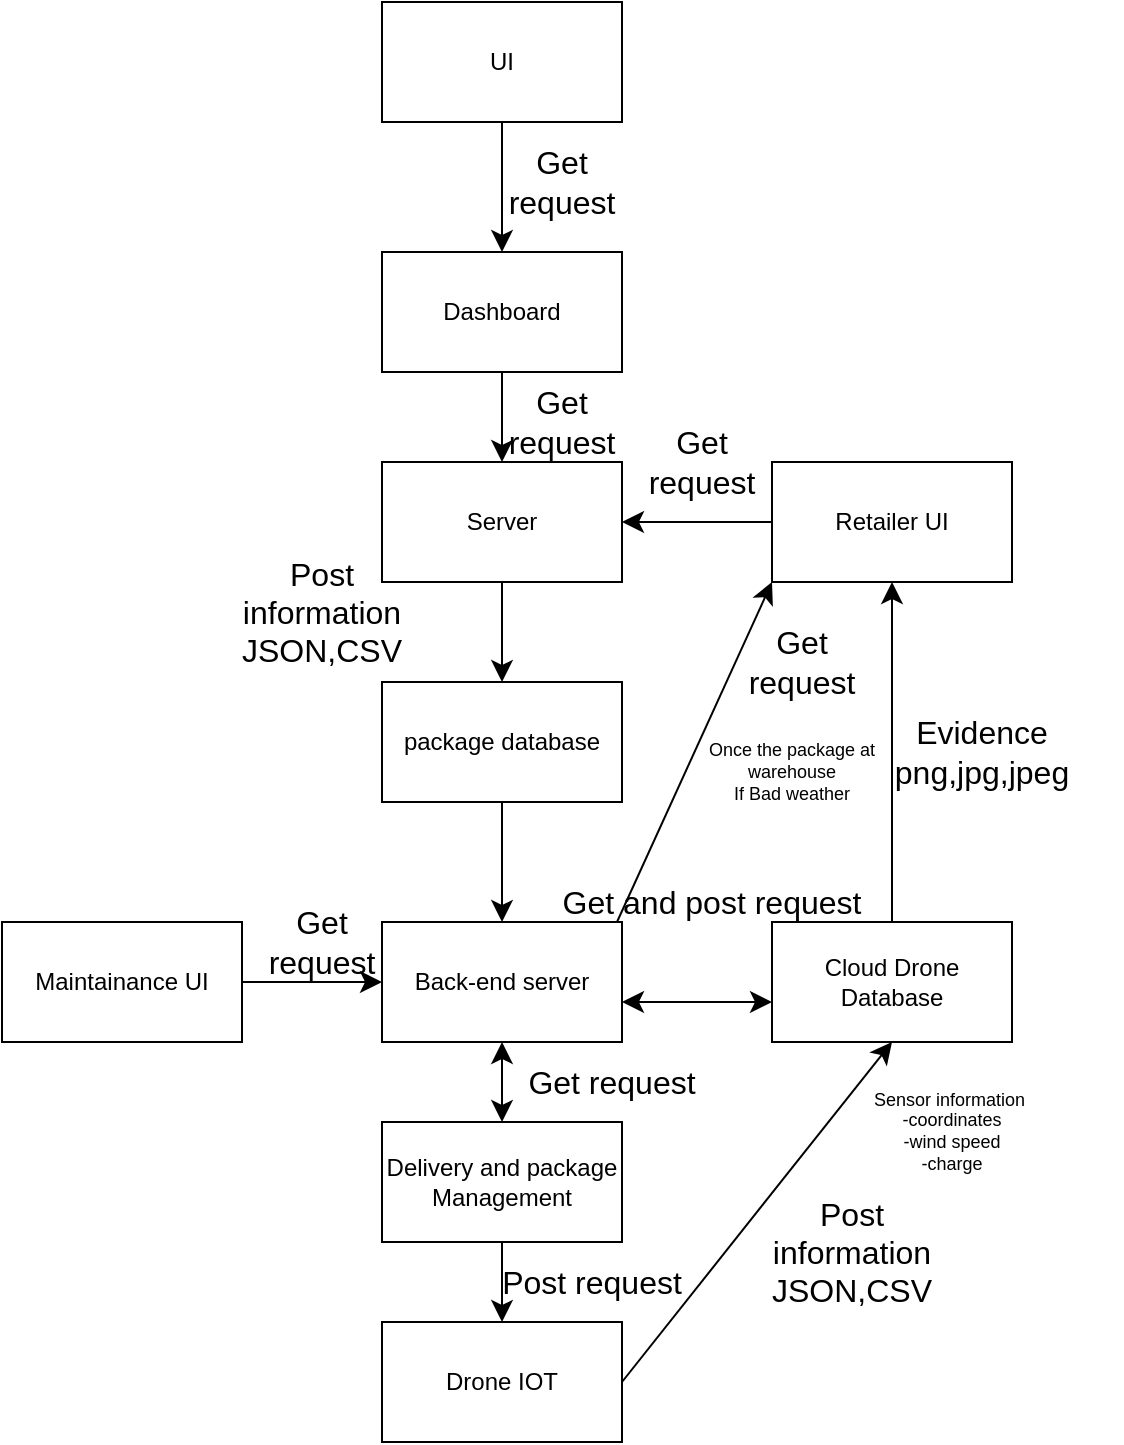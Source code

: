 <mxfile version="26.0.11">
  <diagram name="Page-1" id="UaJDs4lbZxNugbxCQfQl">
    <mxGraphModel dx="1930" dy="726" grid="1" gridSize="10" guides="1" tooltips="1" connect="1" arrows="1" fold="1" page="1" pageScale="1" pageWidth="850" pageHeight="1100" math="0" shadow="0">
      <root>
        <mxCell id="0" />
        <mxCell id="1" parent="0" />
        <mxCell id="xFqJ5pbO8O-fmW_8S8sk-86" style="edgeStyle=none;curved=1;rounded=0;orthogonalLoop=1;jettySize=auto;html=1;exitX=0.5;exitY=1;exitDx=0;exitDy=0;fontSize=12;startSize=8;endSize=8;" edge="1" parent="1" source="xFqJ5pbO8O-fmW_8S8sk-84" target="xFqJ5pbO8O-fmW_8S8sk-85">
          <mxGeometry relative="1" as="geometry" />
        </mxCell>
        <mxCell id="xFqJ5pbO8O-fmW_8S8sk-84" value="UI" style="rounded=0;whiteSpace=wrap;html=1;" vertex="1" parent="1">
          <mxGeometry x="-620" y="40" width="120" height="60" as="geometry" />
        </mxCell>
        <mxCell id="xFqJ5pbO8O-fmW_8S8sk-88" style="edgeStyle=none;curved=1;rounded=0;orthogonalLoop=1;jettySize=auto;html=1;exitX=0.5;exitY=1;exitDx=0;exitDy=0;entryX=0.5;entryY=0;entryDx=0;entryDy=0;fontSize=12;startSize=8;endSize=8;" edge="1" parent="1" source="xFqJ5pbO8O-fmW_8S8sk-85" target="xFqJ5pbO8O-fmW_8S8sk-87">
          <mxGeometry relative="1" as="geometry" />
        </mxCell>
        <mxCell id="xFqJ5pbO8O-fmW_8S8sk-85" value="Dashboard" style="rounded=0;whiteSpace=wrap;html=1;" vertex="1" parent="1">
          <mxGeometry x="-620" y="165" width="120" height="60" as="geometry" />
        </mxCell>
        <mxCell id="xFqJ5pbO8O-fmW_8S8sk-90" style="edgeStyle=none;curved=1;rounded=0;orthogonalLoop=1;jettySize=auto;html=1;exitX=0.5;exitY=1;exitDx=0;exitDy=0;entryX=0.5;entryY=0;entryDx=0;entryDy=0;fontSize=12;startSize=8;endSize=8;" edge="1" parent="1" source="xFqJ5pbO8O-fmW_8S8sk-87" target="xFqJ5pbO8O-fmW_8S8sk-89">
          <mxGeometry relative="1" as="geometry" />
        </mxCell>
        <mxCell id="xFqJ5pbO8O-fmW_8S8sk-87" value="Server" style="rounded=0;whiteSpace=wrap;html=1;" vertex="1" parent="1">
          <mxGeometry x="-620" y="270" width="120" height="60" as="geometry" />
        </mxCell>
        <mxCell id="xFqJ5pbO8O-fmW_8S8sk-97" style="edgeStyle=none;curved=1;rounded=0;orthogonalLoop=1;jettySize=auto;html=1;exitX=0.5;exitY=1;exitDx=0;exitDy=0;fontSize=12;startSize=8;endSize=8;" edge="1" parent="1" source="xFqJ5pbO8O-fmW_8S8sk-89" target="xFqJ5pbO8O-fmW_8S8sk-93">
          <mxGeometry relative="1" as="geometry" />
        </mxCell>
        <mxCell id="xFqJ5pbO8O-fmW_8S8sk-89" value="&lt;div&gt;package database&lt;/div&gt;" style="rounded=0;whiteSpace=wrap;html=1;" vertex="1" parent="1">
          <mxGeometry x="-620" y="380" width="120" height="60" as="geometry" />
        </mxCell>
        <mxCell id="xFqJ5pbO8O-fmW_8S8sk-119" style="edgeStyle=none;curved=1;rounded=0;orthogonalLoop=1;jettySize=auto;html=1;exitX=0;exitY=0.5;exitDx=0;exitDy=0;entryX=1;entryY=0.5;entryDx=0;entryDy=0;fontSize=12;startSize=8;endSize=8;" edge="1" parent="1" source="xFqJ5pbO8O-fmW_8S8sk-91" target="xFqJ5pbO8O-fmW_8S8sk-87">
          <mxGeometry relative="1" as="geometry" />
        </mxCell>
        <mxCell id="xFqJ5pbO8O-fmW_8S8sk-91" value="Retailer UI" style="rounded=0;whiteSpace=wrap;html=1;" vertex="1" parent="1">
          <mxGeometry x="-425" y="270" width="120" height="60" as="geometry" />
        </mxCell>
        <mxCell id="xFqJ5pbO8O-fmW_8S8sk-93" value="Back-end server" style="rounded=0;whiteSpace=wrap;html=1;" vertex="1" parent="1">
          <mxGeometry x="-620" y="500" width="120" height="60" as="geometry" />
        </mxCell>
        <mxCell id="xFqJ5pbO8O-fmW_8S8sk-117" style="edgeStyle=none;curved=1;rounded=0;orthogonalLoop=1;jettySize=auto;html=1;exitX=0.5;exitY=0;exitDx=0;exitDy=0;entryX=0.5;entryY=1;entryDx=0;entryDy=0;fontSize=12;startSize=8;endSize=8;" edge="1" parent="1" source="xFqJ5pbO8O-fmW_8S8sk-98" target="xFqJ5pbO8O-fmW_8S8sk-91">
          <mxGeometry relative="1" as="geometry" />
        </mxCell>
        <mxCell id="xFqJ5pbO8O-fmW_8S8sk-98" value="Cloud Drone Database" style="rounded=0;whiteSpace=wrap;html=1;" vertex="1" parent="1">
          <mxGeometry x="-425" y="500" width="120" height="60" as="geometry" />
        </mxCell>
        <mxCell id="xFqJ5pbO8O-fmW_8S8sk-100" style="edgeStyle=none;curved=1;rounded=0;orthogonalLoop=1;jettySize=auto;html=1;exitX=0.5;exitY=1;exitDx=0;exitDy=0;fontSize=12;startSize=8;endSize=8;" edge="1" parent="1" source="xFqJ5pbO8O-fmW_8S8sk-98" target="xFqJ5pbO8O-fmW_8S8sk-98">
          <mxGeometry relative="1" as="geometry" />
        </mxCell>
        <mxCell id="xFqJ5pbO8O-fmW_8S8sk-113" style="edgeStyle=none;curved=1;rounded=0;orthogonalLoop=1;jettySize=auto;html=1;exitX=1;exitY=0.5;exitDx=0;exitDy=0;entryX=0;entryY=0.5;entryDx=0;entryDy=0;fontSize=12;startSize=8;endSize=8;" edge="1" parent="1" source="xFqJ5pbO8O-fmW_8S8sk-103" target="xFqJ5pbO8O-fmW_8S8sk-93">
          <mxGeometry relative="1" as="geometry" />
        </mxCell>
        <mxCell id="xFqJ5pbO8O-fmW_8S8sk-103" value="Maintainance UI" style="rounded=0;whiteSpace=wrap;html=1;" vertex="1" parent="1">
          <mxGeometry x="-810" y="500" width="120" height="60" as="geometry" />
        </mxCell>
        <mxCell id="xFqJ5pbO8O-fmW_8S8sk-108" style="edgeStyle=none;curved=1;rounded=0;orthogonalLoop=1;jettySize=auto;html=1;exitX=0.5;exitY=1;exitDx=0;exitDy=0;entryX=0.5;entryY=0;entryDx=0;entryDy=0;fontSize=12;startSize=8;endSize=8;" edge="1" parent="1" source="xFqJ5pbO8O-fmW_8S8sk-105" target="xFqJ5pbO8O-fmW_8S8sk-107">
          <mxGeometry relative="1" as="geometry" />
        </mxCell>
        <mxCell id="xFqJ5pbO8O-fmW_8S8sk-105" value="Delivery and package Management" style="rounded=0;whiteSpace=wrap;html=1;" vertex="1" parent="1">
          <mxGeometry x="-620" y="600" width="120" height="60" as="geometry" />
        </mxCell>
        <mxCell id="xFqJ5pbO8O-fmW_8S8sk-116" style="edgeStyle=none;curved=1;rounded=0;orthogonalLoop=1;jettySize=auto;html=1;exitX=1;exitY=0.5;exitDx=0;exitDy=0;entryX=0.5;entryY=1;entryDx=0;entryDy=0;fontSize=12;startSize=8;endSize=8;" edge="1" parent="1" source="xFqJ5pbO8O-fmW_8S8sk-107" target="xFqJ5pbO8O-fmW_8S8sk-98">
          <mxGeometry relative="1" as="geometry" />
        </mxCell>
        <mxCell id="xFqJ5pbO8O-fmW_8S8sk-107" value="Drone IOT" style="rounded=0;whiteSpace=wrap;html=1;" vertex="1" parent="1">
          <mxGeometry x="-620" y="700" width="120" height="60" as="geometry" />
        </mxCell>
        <mxCell id="xFqJ5pbO8O-fmW_8S8sk-120" value="Evidence&lt;div&gt;png,jpg,jpeg&lt;/div&gt;" style="text;strokeColor=none;fillColor=none;html=1;align=center;verticalAlign=middle;whiteSpace=wrap;rounded=0;fontSize=16;" vertex="1" parent="1">
          <mxGeometry x="-350" y="400" width="60" height="30" as="geometry" />
        </mxCell>
        <mxCell id="xFqJ5pbO8O-fmW_8S8sk-122" value="Get request" style="text;strokeColor=none;fillColor=none;html=1;align=center;verticalAlign=middle;whiteSpace=wrap;rounded=0;fontSize=16;" vertex="1" parent="1">
          <mxGeometry x="-480" y="260" width="40" height="20" as="geometry" />
        </mxCell>
        <mxCell id="xFqJ5pbO8O-fmW_8S8sk-123" value="Get request" style="text;strokeColor=none;fillColor=none;html=1;align=center;verticalAlign=middle;whiteSpace=wrap;rounded=0;fontSize=16;" vertex="1" parent="1">
          <mxGeometry x="-550" y="120" width="40" height="20" as="geometry" />
        </mxCell>
        <mxCell id="xFqJ5pbO8O-fmW_8S8sk-124" value="Get request" style="text;strokeColor=none;fillColor=none;html=1;align=center;verticalAlign=middle;whiteSpace=wrap;rounded=0;fontSize=16;" vertex="1" parent="1">
          <mxGeometry x="-550" y="240" width="40" height="20" as="geometry" />
        </mxCell>
        <mxCell id="xFqJ5pbO8O-fmW_8S8sk-125" value="Get request" style="text;strokeColor=none;fillColor=none;html=1;align=center;verticalAlign=middle;whiteSpace=wrap;rounded=0;fontSize=16;" vertex="1" parent="1">
          <mxGeometry x="-670" y="500" width="40" height="20" as="geometry" />
        </mxCell>
        <mxCell id="xFqJ5pbO8O-fmW_8S8sk-126" value="Post information&lt;div&gt;JSON,CSV&lt;/div&gt;" style="text;strokeColor=none;fillColor=none;html=1;align=center;verticalAlign=middle;whiteSpace=wrap;rounded=0;fontSize=16;" vertex="1" parent="1">
          <mxGeometry x="-665" y="340" width="30" height="10" as="geometry" />
        </mxCell>
        <mxCell id="xFqJ5pbO8O-fmW_8S8sk-127" value="Post information&lt;div&gt;JSON,CSV&lt;/div&gt;" style="text;strokeColor=none;fillColor=none;html=1;align=center;verticalAlign=middle;whiteSpace=wrap;rounded=0;fontSize=16;" vertex="1" parent="1">
          <mxGeometry x="-400" y="660" width="30" height="10" as="geometry" />
        </mxCell>
        <mxCell id="xFqJ5pbO8O-fmW_8S8sk-129" value="" style="endArrow=classic;startArrow=classic;html=1;rounded=0;fontSize=12;startSize=8;endSize=8;curved=1;entryX=0.5;entryY=1;entryDx=0;entryDy=0;exitX=0.5;exitY=0;exitDx=0;exitDy=0;" edge="1" parent="1" source="xFqJ5pbO8O-fmW_8S8sk-105" target="xFqJ5pbO8O-fmW_8S8sk-93">
          <mxGeometry width="50" height="50" relative="1" as="geometry">
            <mxPoint x="-570" y="600" as="sourcePoint" />
            <mxPoint x="-520" y="550" as="targetPoint" />
          </mxGeometry>
        </mxCell>
        <mxCell id="xFqJ5pbO8O-fmW_8S8sk-132" value="Get request" style="text;strokeColor=none;fillColor=none;html=1;align=center;verticalAlign=middle;whiteSpace=wrap;rounded=0;fontSize=16;" vertex="1" parent="1">
          <mxGeometry x="-560" y="570" width="110" height="20" as="geometry" />
        </mxCell>
        <mxCell id="xFqJ5pbO8O-fmW_8S8sk-133" value="Post request" style="text;strokeColor=none;fillColor=none;html=1;align=center;verticalAlign=middle;whiteSpace=wrap;rounded=0;fontSize=16;" vertex="1" parent="1">
          <mxGeometry x="-570" y="670" width="110" height="20" as="geometry" />
        </mxCell>
        <mxCell id="xFqJ5pbO8O-fmW_8S8sk-139" style="edgeStyle=none;curved=1;rounded=0;orthogonalLoop=1;jettySize=auto;html=1;exitX=0.25;exitY=1;exitDx=0;exitDy=0;entryX=0;entryY=1;entryDx=0;entryDy=0;fontSize=12;startSize=8;endSize=8;" edge="1" parent="1" source="xFqJ5pbO8O-fmW_8S8sk-134" target="xFqJ5pbO8O-fmW_8S8sk-91">
          <mxGeometry relative="1" as="geometry" />
        </mxCell>
        <mxCell id="xFqJ5pbO8O-fmW_8S8sk-134" value="Get and post request" style="text;strokeColor=none;fillColor=none;html=1;align=center;verticalAlign=middle;whiteSpace=wrap;rounded=0;fontSize=16;" vertex="1" parent="1">
          <mxGeometry x="-550" y="480" width="190" height="20" as="geometry" />
        </mxCell>
        <mxCell id="xFqJ5pbO8O-fmW_8S8sk-135" value="" style="endArrow=classic;startArrow=classic;html=1;rounded=0;fontSize=12;startSize=8;endSize=8;curved=1;" edge="1" parent="1">
          <mxGeometry width="50" height="50" relative="1" as="geometry">
            <mxPoint x="-500" y="540" as="sourcePoint" />
            <mxPoint x="-425" y="540" as="targetPoint" />
          </mxGeometry>
        </mxCell>
        <mxCell id="xFqJ5pbO8O-fmW_8S8sk-138" value="Get request" style="text;strokeColor=none;fillColor=none;html=1;align=center;verticalAlign=middle;whiteSpace=wrap;rounded=0;fontSize=16;" vertex="1" parent="1">
          <mxGeometry x="-430" y="360" width="40" height="20" as="geometry" />
        </mxCell>
        <mxCell id="xFqJ5pbO8O-fmW_8S8sk-140" value="Once the package at warehouse&lt;div&gt;If Bad weather&lt;/div&gt;" style="text;strokeColor=none;fillColor=none;html=1;align=center;verticalAlign=middle;whiteSpace=wrap;rounded=0;fontSize=9;" vertex="1" parent="1">
          <mxGeometry x="-470" y="410" width="110" height="30" as="geometry" />
        </mxCell>
        <mxCell id="xFqJ5pbO8O-fmW_8S8sk-141" value="Sensor information&amp;nbsp;&lt;div&gt;-coordinates&lt;/div&gt;&lt;div&gt;-wind speed&lt;/div&gt;&lt;div&gt;-charge&lt;/div&gt;&lt;div&gt;&lt;br&gt;&lt;/div&gt;" style="text;strokeColor=none;fillColor=none;html=1;align=center;verticalAlign=middle;whiteSpace=wrap;rounded=0;fontSize=9;" vertex="1" parent="1">
          <mxGeometry x="-420" y="583.75" width="170" height="52.5" as="geometry" />
        </mxCell>
      </root>
    </mxGraphModel>
  </diagram>
</mxfile>
